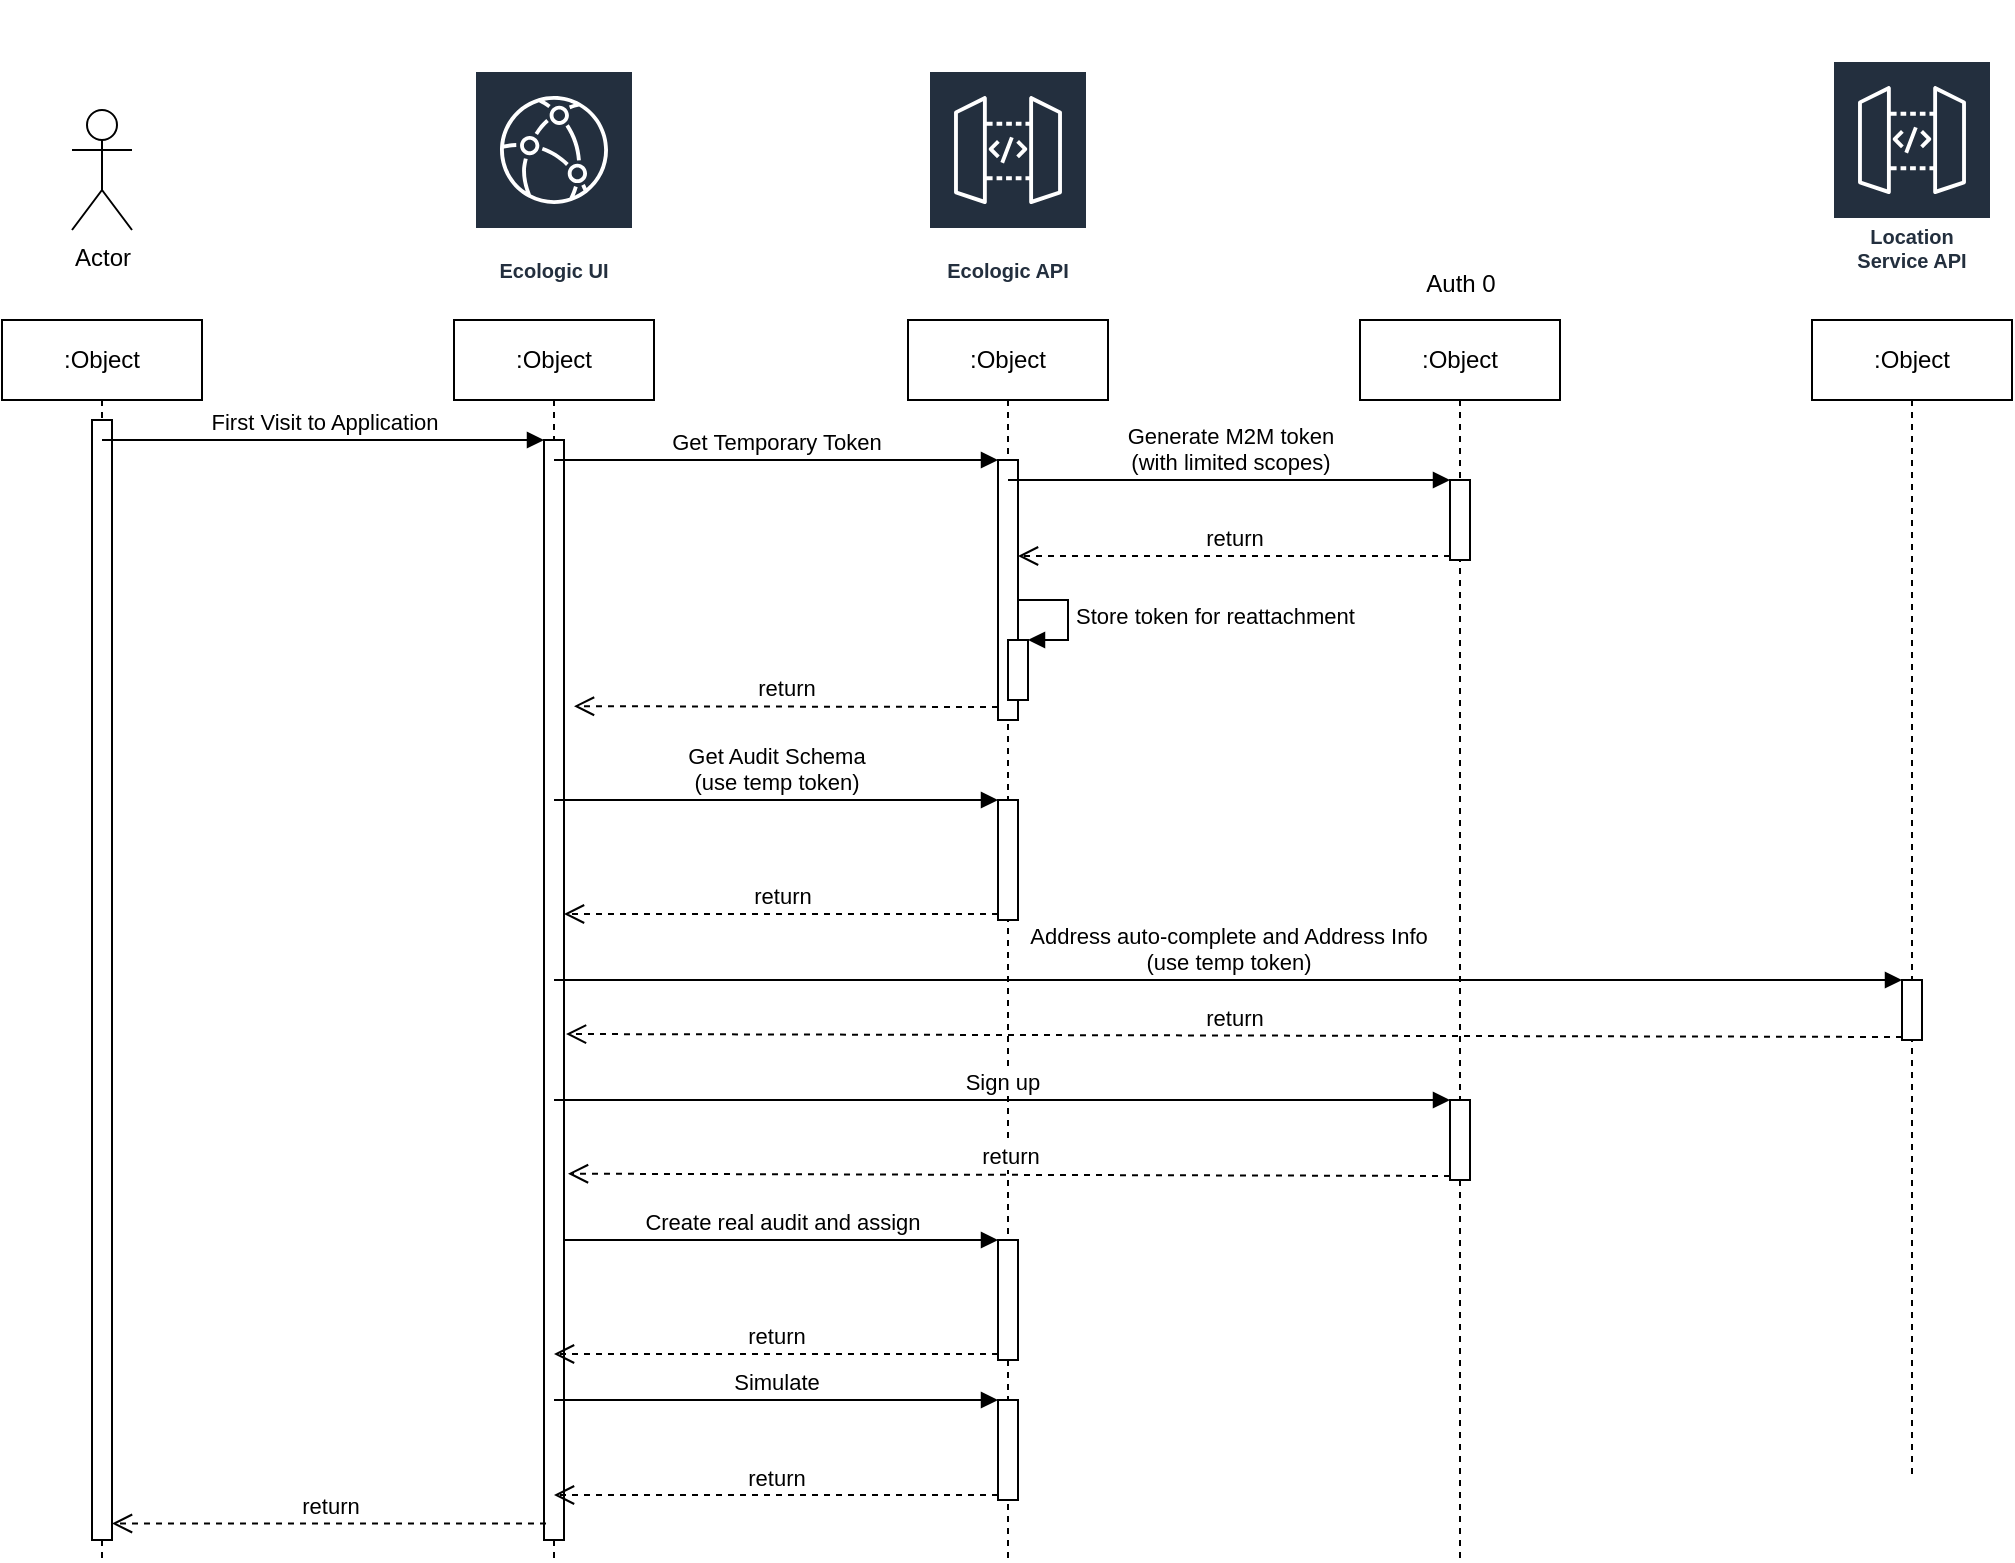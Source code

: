 <mxfile version="13.7.9" type="github"><diagram id="Heh8HOkbmRvoLs1BHU7X" name="Page-1"><mxGraphModel dx="1350" dy="806" grid="1" gridSize="10" guides="1" tooltips="1" connect="1" arrows="1" fold="1" page="1" pageScale="1" pageWidth="1169" pageHeight="827" math="0" shadow="0"><root><mxCell id="0"/><mxCell id="1" parent="0"/><mxCell id="m5APzWwjPqZLLVkJPTEh-1" value="Actor" style="shape=umlActor;verticalLabelPosition=bottom;verticalAlign=top;html=1;outlineConnect=0;" vertex="1" parent="1"><mxGeometry x="117" y="75" width="30" height="60" as="geometry"/></mxCell><mxCell id="m5APzWwjPqZLLVkJPTEh-4" value="Auth 0" style="shape=image;html=1;verticalAlign=top;verticalLabelPosition=bottom;labelBackgroundColor=#ffffff;imageAspect=0;aspect=fixed;image=https://cdn4.iconfinder.com/data/icons/logos-brands-5/24/auth0-128.png" vertex="1" parent="1"><mxGeometry x="747" y="20" width="128" height="128" as="geometry"/></mxCell><mxCell id="m5APzWwjPqZLLVkJPTEh-5" value="Ecologic UI" style="outlineConnect=0;fontColor=#232F3E;gradientColor=none;strokeColor=#ffffff;fillColor=#232F3E;dashed=0;verticalLabelPosition=middle;verticalAlign=bottom;align=center;html=1;whiteSpace=wrap;fontSize=10;fontStyle=1;spacing=3;shape=mxgraph.aws4.productIcon;prIcon=mxgraph.aws4.cloudfront;" vertex="1" parent="1"><mxGeometry x="318" y="55" width="80" height="110" as="geometry"/></mxCell><mxCell id="m5APzWwjPqZLLVkJPTEh-10" value="Ecologic API&lt;br&gt;" style="outlineConnect=0;fontColor=#232F3E;gradientColor=none;strokeColor=#ffffff;fillColor=#232F3E;dashed=0;verticalLabelPosition=middle;verticalAlign=bottom;align=center;html=1;whiteSpace=wrap;fontSize=10;fontStyle=1;spacing=3;shape=mxgraph.aws4.productIcon;prIcon=mxgraph.aws4.api_gateway;" vertex="1" parent="1"><mxGeometry x="545" y="55" width="80" height="110" as="geometry"/></mxCell><mxCell id="m5APzWwjPqZLLVkJPTEh-11" value="Location Service API" style="outlineConnect=0;fontColor=#232F3E;gradientColor=none;strokeColor=#ffffff;fillColor=#232F3E;dashed=0;verticalLabelPosition=middle;verticalAlign=bottom;align=center;html=1;whiteSpace=wrap;fontSize=10;fontStyle=1;spacing=3;shape=mxgraph.aws4.productIcon;prIcon=mxgraph.aws4.api_gateway;" vertex="1" parent="1"><mxGeometry x="997" y="50" width="80" height="110" as="geometry"/></mxCell><mxCell id="m5APzWwjPqZLLVkJPTEh-12" value=":Object" style="shape=umlLifeline;perimeter=lifelinePerimeter;whiteSpace=wrap;html=1;container=1;collapsible=0;recursiveResize=0;outlineConnect=0;" vertex="1" parent="1"><mxGeometry x="82" y="180" width="100" height="620" as="geometry"/></mxCell><mxCell id="m5APzWwjPqZLLVkJPTEh-17" value="" style="html=1;points=[];perimeter=orthogonalPerimeter;" vertex="1" parent="m5APzWwjPqZLLVkJPTEh-12"><mxGeometry x="45" y="50" width="10" height="560" as="geometry"/></mxCell><mxCell id="m5APzWwjPqZLLVkJPTEh-13" value=":Object" style="shape=umlLifeline;perimeter=lifelinePerimeter;whiteSpace=wrap;html=1;container=1;collapsible=0;recursiveResize=0;outlineConnect=0;" vertex="1" parent="1"><mxGeometry x="308" y="180" width="100" height="620" as="geometry"/></mxCell><mxCell id="m5APzWwjPqZLLVkJPTEh-22" value="" style="html=1;points=[];perimeter=orthogonalPerimeter;" vertex="1" parent="m5APzWwjPqZLLVkJPTEh-13"><mxGeometry x="45" y="60" width="10" height="550" as="geometry"/></mxCell><mxCell id="m5APzWwjPqZLLVkJPTEh-14" value=":Object" style="shape=umlLifeline;perimeter=lifelinePerimeter;whiteSpace=wrap;html=1;container=1;collapsible=0;recursiveResize=0;outlineConnect=0;" vertex="1" parent="1"><mxGeometry x="535" y="180" width="100" height="620" as="geometry"/></mxCell><mxCell id="m5APzWwjPqZLLVkJPTEh-26" value="" style="html=1;points=[];perimeter=orthogonalPerimeter;" vertex="1" parent="m5APzWwjPqZLLVkJPTEh-14"><mxGeometry x="45" y="70" width="10" height="130" as="geometry"/></mxCell><mxCell id="m5APzWwjPqZLLVkJPTEh-34" value="" style="html=1;points=[];perimeter=orthogonalPerimeter;" vertex="1" parent="m5APzWwjPqZLLVkJPTEh-14"><mxGeometry x="50" y="160" width="10" height="30" as="geometry"/></mxCell><mxCell id="m5APzWwjPqZLLVkJPTEh-35" value="Store token for reattachment" style="edgeStyle=orthogonalEdgeStyle;html=1;align=left;spacingLeft=2;endArrow=block;rounded=0;entryX=1;entryY=0;" edge="1" target="m5APzWwjPqZLLVkJPTEh-34" parent="m5APzWwjPqZLLVkJPTEh-14"><mxGeometry relative="1" as="geometry"><mxPoint x="55" y="140" as="sourcePoint"/><Array as="points"><mxPoint x="80" y="140"/></Array></mxGeometry></mxCell><mxCell id="m5APzWwjPqZLLVkJPTEh-36" value="" style="html=1;points=[];perimeter=orthogonalPerimeter;" vertex="1" parent="m5APzWwjPqZLLVkJPTEh-14"><mxGeometry x="45" y="240" width="10" height="60" as="geometry"/></mxCell><mxCell id="m5APzWwjPqZLLVkJPTEh-46" value="" style="html=1;points=[];perimeter=orthogonalPerimeter;" vertex="1" parent="m5APzWwjPqZLLVkJPTEh-14"><mxGeometry x="45" y="460" width="10" height="60" as="geometry"/></mxCell><mxCell id="m5APzWwjPqZLLVkJPTEh-49" value="" style="html=1;points=[];perimeter=orthogonalPerimeter;" vertex="1" parent="m5APzWwjPqZLLVkJPTEh-14"><mxGeometry x="45" y="540" width="10" height="50" as="geometry"/></mxCell><mxCell id="m5APzWwjPqZLLVkJPTEh-15" value=":Object" style="shape=umlLifeline;perimeter=lifelinePerimeter;whiteSpace=wrap;html=1;container=1;collapsible=0;recursiveResize=0;outlineConnect=0;" vertex="1" parent="1"><mxGeometry x="761" y="180" width="100" height="620" as="geometry"/></mxCell><mxCell id="m5APzWwjPqZLLVkJPTEh-29" value="" style="html=1;points=[];perimeter=orthogonalPerimeter;" vertex="1" parent="m5APzWwjPqZLLVkJPTEh-15"><mxGeometry x="45" y="80" width="10" height="40" as="geometry"/></mxCell><mxCell id="m5APzWwjPqZLLVkJPTEh-43" value="" style="html=1;points=[];perimeter=orthogonalPerimeter;" vertex="1" parent="m5APzWwjPqZLLVkJPTEh-15"><mxGeometry x="45" y="390" width="10" height="40" as="geometry"/></mxCell><mxCell id="m5APzWwjPqZLLVkJPTEh-16" value=":Object" style="shape=umlLifeline;perimeter=lifelinePerimeter;whiteSpace=wrap;html=1;container=1;collapsible=0;recursiveResize=0;outlineConnect=0;" vertex="1" parent="1"><mxGeometry x="987" y="180" width="100" height="580" as="geometry"/></mxCell><mxCell id="m5APzWwjPqZLLVkJPTEh-40" value="" style="html=1;points=[];perimeter=orthogonalPerimeter;" vertex="1" parent="m5APzWwjPqZLLVkJPTEh-16"><mxGeometry x="45" y="330" width="10" height="30" as="geometry"/></mxCell><mxCell id="m5APzWwjPqZLLVkJPTEh-23" value="First Visit to Application" style="html=1;verticalAlign=bottom;endArrow=block;entryX=0;entryY=0;" edge="1" target="m5APzWwjPqZLLVkJPTEh-22" parent="1" source="m5APzWwjPqZLLVkJPTEh-12"><mxGeometry relative="1" as="geometry"><mxPoint x="283" y="360" as="sourcePoint"/></mxGeometry></mxCell><mxCell id="m5APzWwjPqZLLVkJPTEh-24" value="return" style="html=1;verticalAlign=bottom;endArrow=open;dashed=1;endSize=8;exitX=0.1;exitY=0.985;exitDx=0;exitDy=0;exitPerimeter=0;" edge="1" source="m5APzWwjPqZLLVkJPTEh-22" parent="1" target="m5APzWwjPqZLLVkJPTEh-17"><mxGeometry relative="1" as="geometry"><mxPoint x="283" y="436" as="targetPoint"/></mxGeometry></mxCell><mxCell id="m5APzWwjPqZLLVkJPTEh-27" value="Get Temporary Token" style="html=1;verticalAlign=bottom;endArrow=block;entryX=0;entryY=0;" edge="1" target="m5APzWwjPqZLLVkJPTEh-26" parent="1" source="m5APzWwjPqZLLVkJPTEh-13"><mxGeometry relative="1" as="geometry"><mxPoint x="510" y="250" as="sourcePoint"/></mxGeometry></mxCell><mxCell id="m5APzWwjPqZLLVkJPTEh-30" value="Generate M2M token&lt;br&gt;(with limited scopes)" style="html=1;verticalAlign=bottom;endArrow=block;entryX=0;entryY=0;" edge="1" target="m5APzWwjPqZLLVkJPTEh-29" parent="1" source="m5APzWwjPqZLLVkJPTEh-14"><mxGeometry relative="1" as="geometry"><mxPoint x="736" y="260" as="sourcePoint"/></mxGeometry></mxCell><mxCell id="m5APzWwjPqZLLVkJPTEh-31" value="return" style="html=1;verticalAlign=bottom;endArrow=open;dashed=1;endSize=8;exitX=0;exitY=0.95;" edge="1" source="m5APzWwjPqZLLVkJPTEh-29" parent="1" target="m5APzWwjPqZLLVkJPTEh-26"><mxGeometry relative="1" as="geometry"><mxPoint x="736" y="336" as="targetPoint"/></mxGeometry></mxCell><mxCell id="m5APzWwjPqZLLVkJPTEh-28" value="return" style="html=1;verticalAlign=bottom;endArrow=open;dashed=1;endSize=8;exitX=0;exitY=0.95;entryX=1.5;entryY=0.242;entryDx=0;entryDy=0;entryPerimeter=0;" edge="1" source="m5APzWwjPqZLLVkJPTEh-26" parent="1" target="m5APzWwjPqZLLVkJPTEh-22"><mxGeometry relative="1" as="geometry"><mxPoint x="420" y="350" as="targetPoint"/></mxGeometry></mxCell><mxCell id="m5APzWwjPqZLLVkJPTEh-37" value="Get Audit Schema&lt;br&gt;(use temp token)" style="html=1;verticalAlign=bottom;endArrow=block;entryX=0;entryY=0;" edge="1" target="m5APzWwjPqZLLVkJPTEh-36" parent="1" source="m5APzWwjPqZLLVkJPTEh-13"><mxGeometry relative="1" as="geometry"><mxPoint x="510" y="390" as="sourcePoint"/></mxGeometry></mxCell><mxCell id="m5APzWwjPqZLLVkJPTEh-38" value="return" style="html=1;verticalAlign=bottom;endArrow=open;dashed=1;endSize=8;exitX=0;exitY=0.95;" edge="1" source="m5APzWwjPqZLLVkJPTEh-36" parent="1" target="m5APzWwjPqZLLVkJPTEh-22"><mxGeometry relative="1" as="geometry"><mxPoint x="360" y="477" as="targetPoint"/></mxGeometry></mxCell><mxCell id="m5APzWwjPqZLLVkJPTEh-41" value="Address auto-complete and Address Info&lt;br&gt;(use temp token)" style="html=1;verticalAlign=bottom;endArrow=block;entryX=0;entryY=0;" edge="1" target="m5APzWwjPqZLLVkJPTEh-40" parent="1" source="m5APzWwjPqZLLVkJPTEh-13"><mxGeometry relative="1" as="geometry"><mxPoint x="962" y="510" as="sourcePoint"/></mxGeometry></mxCell><mxCell id="m5APzWwjPqZLLVkJPTEh-42" value="return" style="html=1;verticalAlign=bottom;endArrow=open;dashed=1;endSize=8;exitX=0;exitY=0.95;entryX=1.1;entryY=0.54;entryDx=0;entryDy=0;entryPerimeter=0;" edge="1" source="m5APzWwjPqZLLVkJPTEh-40" parent="1" target="m5APzWwjPqZLLVkJPTEh-22"><mxGeometry relative="1" as="geometry"><mxPoint x="410" y="539" as="targetPoint"/></mxGeometry></mxCell><mxCell id="m5APzWwjPqZLLVkJPTEh-44" value="Sign up" style="html=1;verticalAlign=bottom;endArrow=block;entryX=0;entryY=0;" edge="1" target="m5APzWwjPqZLLVkJPTEh-43" parent="1" source="m5APzWwjPqZLLVkJPTEh-13"><mxGeometry relative="1" as="geometry"><mxPoint x="736" y="560" as="sourcePoint"/></mxGeometry></mxCell><mxCell id="m5APzWwjPqZLLVkJPTEh-45" value="return" style="html=1;verticalAlign=bottom;endArrow=open;dashed=1;endSize=8;exitX=0;exitY=0.95;entryX=1.2;entryY=0.667;entryDx=0;entryDy=0;entryPerimeter=0;" edge="1" source="m5APzWwjPqZLLVkJPTEh-43" parent="1" target="m5APzWwjPqZLLVkJPTEh-22"><mxGeometry relative="1" as="geometry"><mxPoint x="736" y="636" as="targetPoint"/></mxGeometry></mxCell><mxCell id="m5APzWwjPqZLLVkJPTEh-47" value="Create real audit and assign" style="html=1;verticalAlign=bottom;endArrow=block;entryX=0;entryY=0;" edge="1" target="m5APzWwjPqZLLVkJPTEh-46" parent="1" source="m5APzWwjPqZLLVkJPTEh-22"><mxGeometry relative="1" as="geometry"><mxPoint x="510" y="620" as="sourcePoint"/></mxGeometry></mxCell><mxCell id="m5APzWwjPqZLLVkJPTEh-48" value="return" style="html=1;verticalAlign=bottom;endArrow=open;dashed=1;endSize=8;exitX=0;exitY=0.95;" edge="1" source="m5APzWwjPqZLLVkJPTEh-46" parent="1" target="m5APzWwjPqZLLVkJPTEh-13"><mxGeometry relative="1" as="geometry"><mxPoint x="510" y="696" as="targetPoint"/></mxGeometry></mxCell><mxCell id="m5APzWwjPqZLLVkJPTEh-50" value="Simulate" style="html=1;verticalAlign=bottom;endArrow=block;entryX=0;entryY=0;" edge="1" target="m5APzWwjPqZLLVkJPTEh-49" parent="1" source="m5APzWwjPqZLLVkJPTEh-13"><mxGeometry relative="1" as="geometry"><mxPoint x="510" y="720" as="sourcePoint"/></mxGeometry></mxCell><mxCell id="m5APzWwjPqZLLVkJPTEh-51" value="return" style="html=1;verticalAlign=bottom;endArrow=open;dashed=1;endSize=8;exitX=0;exitY=0.95;" edge="1" source="m5APzWwjPqZLLVkJPTEh-49" parent="1" target="m5APzWwjPqZLLVkJPTEh-13"><mxGeometry relative="1" as="geometry"><mxPoint x="510" y="796" as="targetPoint"/></mxGeometry></mxCell></root></mxGraphModel></diagram></mxfile>